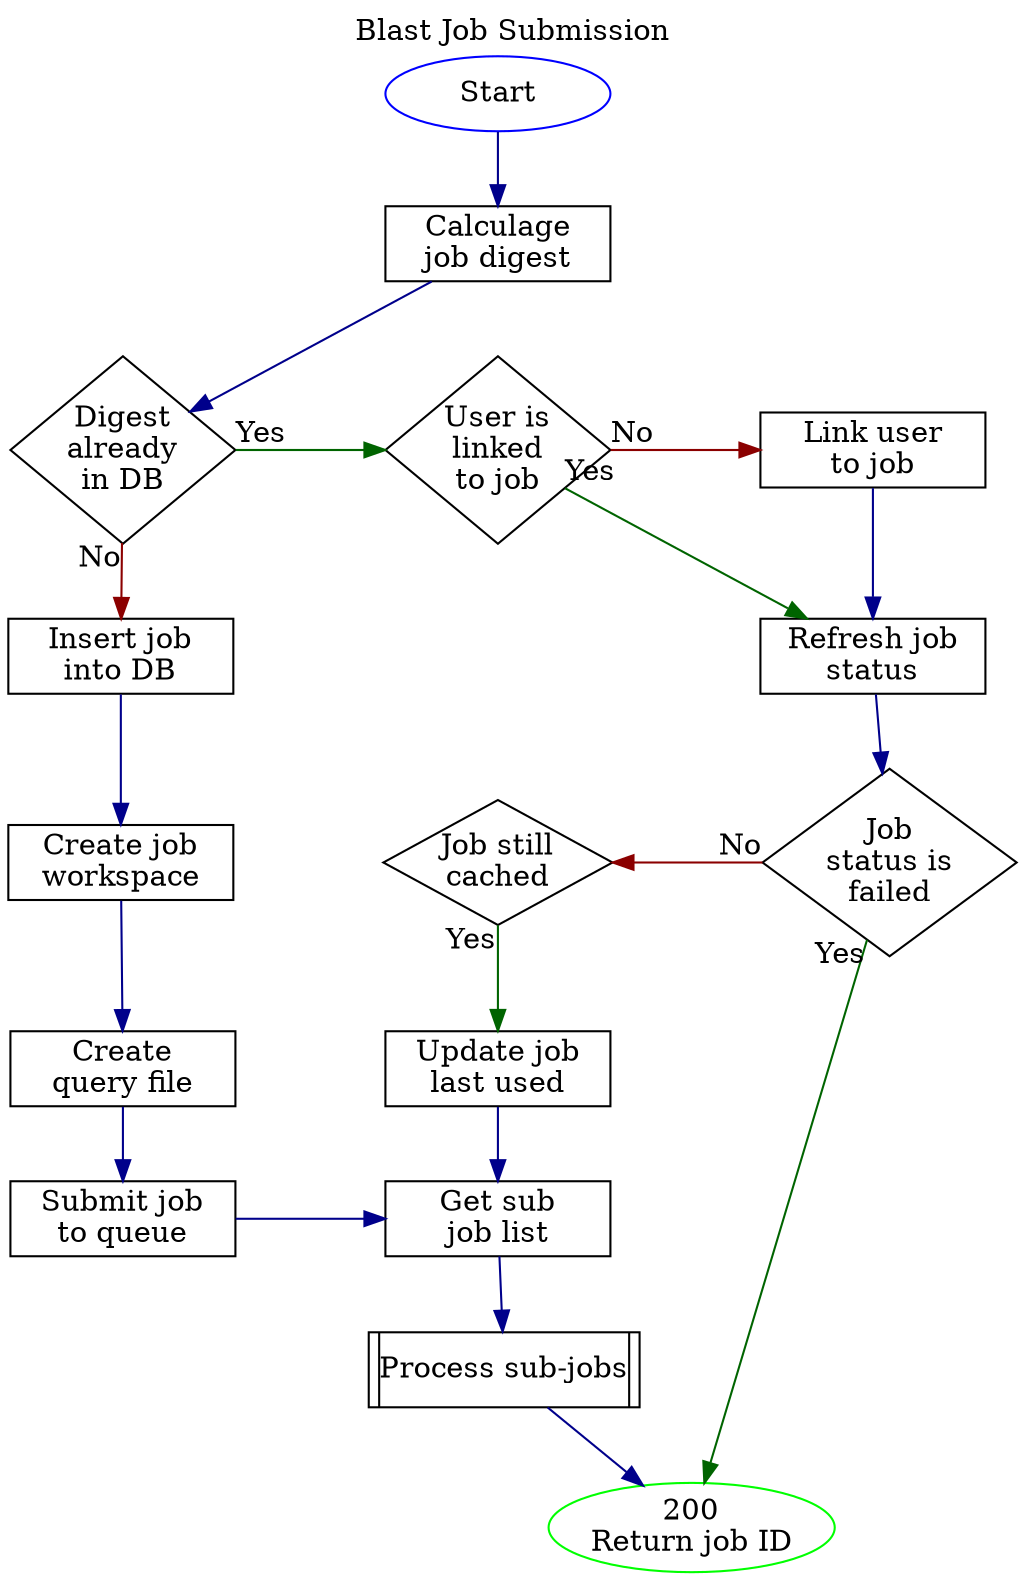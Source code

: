 digraph {

  // Graph Settings
  graph[nodesep=1]
  node[margin=0, shape=rect, width=1.5]
  edge[color=darkblue]
  // splines=ortho
  compound=true

  //
  // Nodes
  //
  Start               [shape=oval, color=blue]
  CalcDigest          [label="Calculage\njob digest"]
  DigestInDB          [label="Digest\nalready\nin DB", shape=diamond]
  IsUserLinkedToJob   [label="User is\nlinked\nto job", shape=diamond]
  CreateWorkspace     [label="Create job\nworkspace"]
  CreateQueryFile     [label="Create\nquery file"]
  InsertJobInDB       [label="Insert job\ninto DB"]
  RefreshJobStatus    [label="Refresh job\nstatus"]
  JobStatusFailed     [label="Job\nstatus is\nfailed", shape=diamond]
  JobStillCached      [label="Job still\ncached", shape=diamond]
  UpdateJobLastUsed   [label="Update job\nlast used"]
  LinkUserToJob       [label="Link user\nto job"]
  SubmitJobToQueue    [label="Submit job\nto queue"]
  GetSubJobList       [label="Get sub\njob list"]
  HandleSubJobList    [label="| Process sub-jobs |", shape=record]
  200                 [label="200\nReturn job ID", shape=oval, color="green"]

  //
  // Edges
  //
  Start             -> CalcDigest
  CalcDigest        -> DigestInDB
  DigestInDB        -> IsUserLinkedToJob [taillabel="Yes", color=darkgreen]
  DigestInDB        -> InsertJobInDB     [taillabel="No", color=darkred]
  InsertJobInDB     -> CreateWorkspace
  LinkUserToJob     -> RefreshJobStatus
  GetSubJobList     -> HandleSubJobList
  IsUserLinkedToJob -> RefreshJobStatus  [taillabel="Yes", color=darkgreen]
  IsUserLinkedToJob -> LinkUserToJob     [taillabel="No", color=darkred]
  RefreshJobStatus  -> JobStatusFailed
  JobStillCached    -> JobStatusFailed   [headlabel="No", color=darkred, dir=back]
  JobStillCached    -> UpdateJobLastUsed [taillabel="Yes", color=darkgreen]
  UpdateJobLastUsed -> GetSubJobList
  CreateWorkspace   -> CreateQueryFile
  CreateQueryFile   -> SubmitJobToQueue
  SubmitJobToQueue  -> GetSubJobList

  JobStatusFailed   -> 200 [taillabel="Yes", color=darkgreen]
  HandleSubJobList  -> 200

  //
  // Formatting
  //
  {
    rank=same
    IsUserLinkedToJob
    DigestInDB
    LinkUserToJob
  }
  {
    rank=same
    JobStillCached
    JobStatusFailed
  }
  {
    rank=same
    CreateQueryFile
    UpdateJobLastUsed
  }
  {
    rank=same
    SubmitJobToQueue
    GetSubJobList
  }
  {
    edge[style=invis]
    IsUserLinkedToJob -> JobStillCached
    CalcDigest -> LinkUserToJob
  }

  labelloc="t"
  label="Blast Job Submission"
}